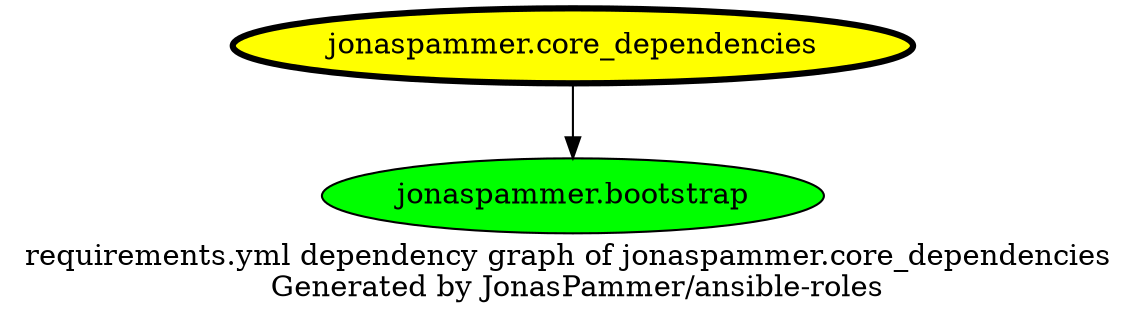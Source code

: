 // This file is generated from `templates/dependencies_single.adoc.jinja2` by Github CI, all local changes will be lost eventually.
digraph hierarchy {
  label = "requirements.yml dependency graph of jonaspammer.core_dependencies \n Generated by JonasPammer/ansible-roles" ;
  overlap=false

  {
    "jonaspammer.core_dependencies" [fillcolor=yellow style=filled penwidth=3]
    "jonaspammer.bootstrap" [fillcolor=green style=filled ]
  }


  "jonaspammer.core_dependencies" -> {"jonaspammer.bootstrap"}
}